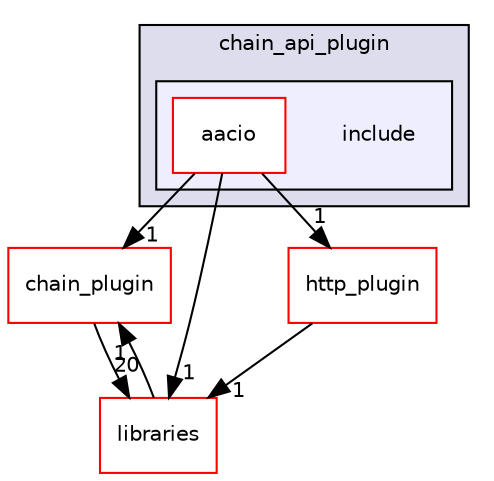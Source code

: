 digraph "plugins/chain_api_plugin/include" {
  compound=true
  node [ fontsize="10", fontname="Helvetica"];
  edge [ labelfontsize="10", labelfontname="Helvetica"];
  subgraph clusterdir_917f91ec96844d905c085fe9a84ef00a {
    graph [ bgcolor="#ddddee", pencolor="black", label="chain_api_plugin" fontname="Helvetica", fontsize="10", URL="dir_917f91ec96844d905c085fe9a84ef00a.html"]
  subgraph clusterdir_ed0036d2bdbc345fdaac107300b5d428 {
    graph [ bgcolor="#eeeeff", pencolor="black", label="" URL="dir_ed0036d2bdbc345fdaac107300b5d428.html"];
    dir_ed0036d2bdbc345fdaac107300b5d428 [shape=plaintext label="include"];
    dir_37c4e1318bae3e531325bb515e15ec6e [shape=box label="aacio" color="red" fillcolor="white" style="filled" URL="dir_37c4e1318bae3e531325bb515e15ec6e.html"];
  }
  }
  dir_602e6d607ea05a3811091b067ebfa4ac [shape=box label="chain_plugin" fillcolor="white" style="filled" color="red" URL="dir_602e6d607ea05a3811091b067ebfa4ac.html"];
  dir_bc0718b08fb2015b8e59c47b2805f60c [shape=box label="libraries" fillcolor="white" style="filled" color="red" URL="dir_bc0718b08fb2015b8e59c47b2805f60c.html"];
  dir_f833ff7a85c55360bd990f87a6f90636 [shape=box label="http_plugin" fillcolor="white" style="filled" color="red" URL="dir_f833ff7a85c55360bd990f87a6f90636.html"];
  dir_37c4e1318bae3e531325bb515e15ec6e->dir_602e6d607ea05a3811091b067ebfa4ac [headlabel="1", labeldistance=1.5 headhref="dir_001846_001848.html"];
  dir_37c4e1318bae3e531325bb515e15ec6e->dir_bc0718b08fb2015b8e59c47b2805f60c [headlabel="1", labeldistance=1.5 headhref="dir_001846_000004.html"];
  dir_37c4e1318bae3e531325bb515e15ec6e->dir_f833ff7a85c55360bd990f87a6f90636 [headlabel="1", labeldistance=1.5 headhref="dir_001846_001856.html"];
  dir_602e6d607ea05a3811091b067ebfa4ac->dir_bc0718b08fb2015b8e59c47b2805f60c [headlabel="20", labeldistance=1.5 headhref="dir_001848_000004.html"];
  dir_bc0718b08fb2015b8e59c47b2805f60c->dir_602e6d607ea05a3811091b067ebfa4ac [headlabel="1", labeldistance=1.5 headhref="dir_000004_001848.html"];
  dir_f833ff7a85c55360bd990f87a6f90636->dir_bc0718b08fb2015b8e59c47b2805f60c [headlabel="1", labeldistance=1.5 headhref="dir_001856_000004.html"];
}
